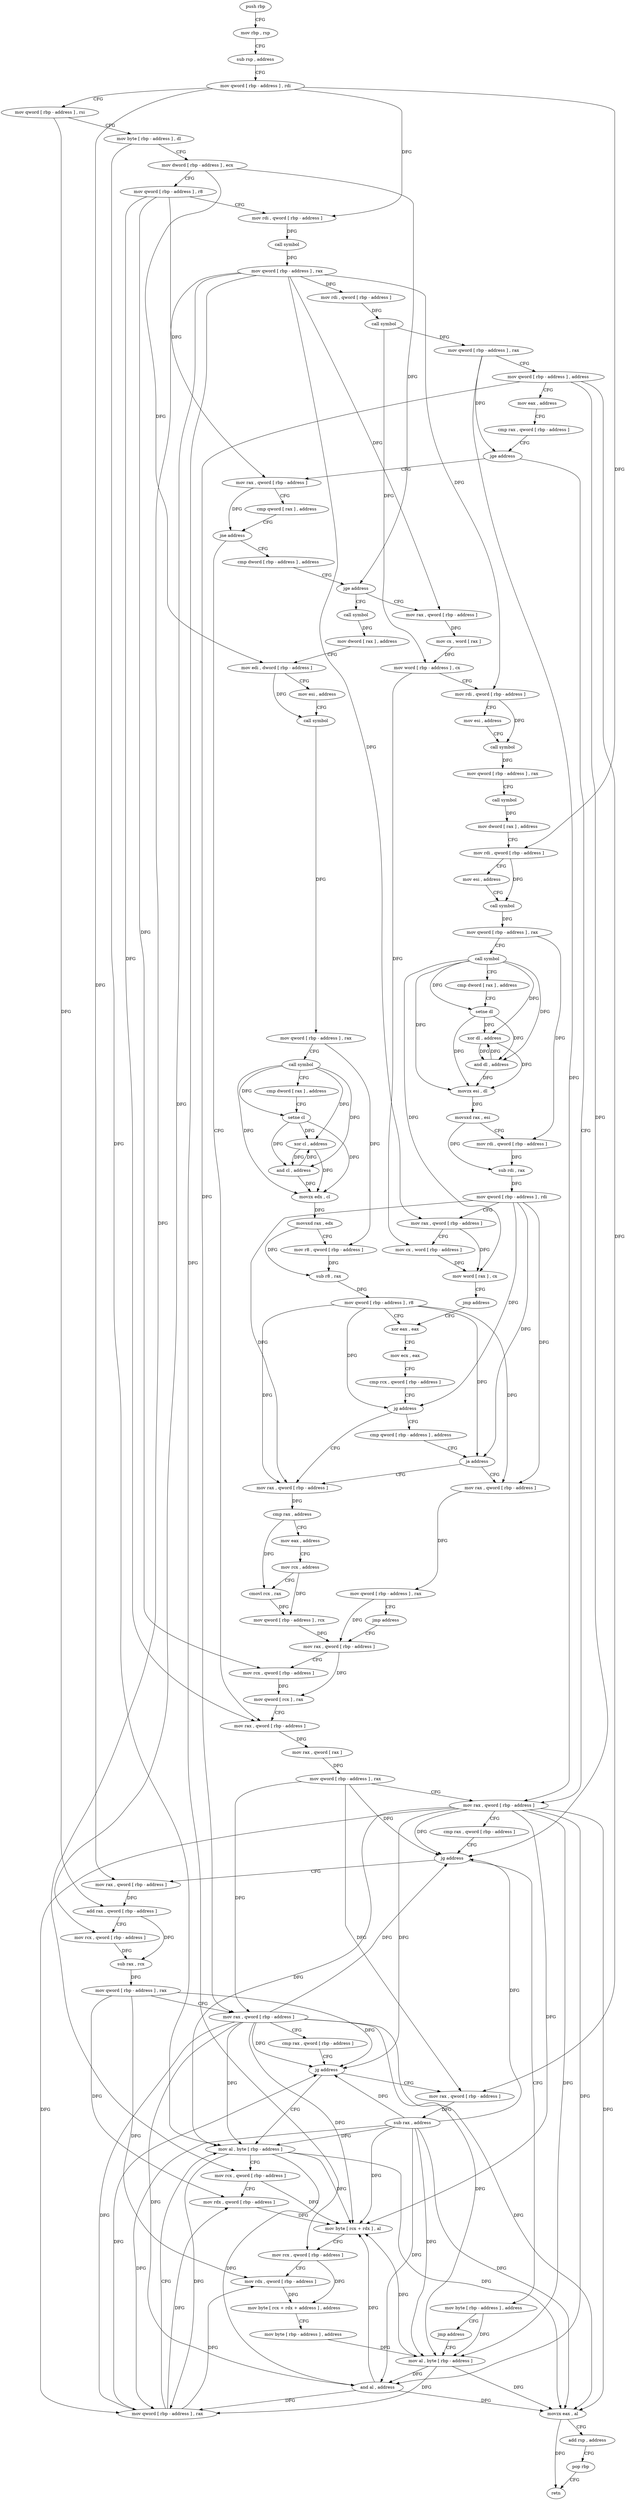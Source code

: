 digraph "func" {
"4251536" [label = "push rbp" ]
"4251537" [label = "mov rbp , rsp" ]
"4251540" [label = "sub rsp , address" ]
"4251544" [label = "mov qword [ rbp - address ] , rdi" ]
"4251548" [label = "mov qword [ rbp - address ] , rsi" ]
"4251552" [label = "mov byte [ rbp - address ] , dl" ]
"4251555" [label = "mov dword [ rbp - address ] , ecx" ]
"4251558" [label = "mov qword [ rbp - address ] , r8" ]
"4251562" [label = "mov rdi , qword [ rbp - address ]" ]
"4251566" [label = "call symbol" ]
"4251571" [label = "mov qword [ rbp - address ] , rax" ]
"4251575" [label = "mov rdi , qword [ rbp - address ]" ]
"4251579" [label = "call symbol" ]
"4251584" [label = "mov qword [ rbp - address ] , rax" ]
"4251588" [label = "mov qword [ rbp - address ] , address" ]
"4251596" [label = "mov eax , address" ]
"4251601" [label = "cmp rax , qword [ rbp - address ]" ]
"4251605" [label = "jge address" ]
"4251893" [label = "mov rax , qword [ rbp - address ]" ]
"4251611" [label = "mov rax , qword [ rbp - address ]" ]
"4251897" [label = "cmp rax , qword [ rbp - address ]" ]
"4251901" [label = "jg address" ]
"4251916" [label = "mov rax , qword [ rbp - address ]" ]
"4251907" [label = "mov byte [ rbp - address ] , address" ]
"4251615" [label = "cmp qword [ rax ] , address" ]
"4251619" [label = "jne address" ]
"4251882" [label = "mov rax , qword [ rbp - address ]" ]
"4251625" [label = "cmp dword [ rbp - address ] , address" ]
"4251920" [label = "add rax , qword [ rbp - address ]" ]
"4251924" [label = "mov rcx , qword [ rbp - address ]" ]
"4251928" [label = "sub rax , rcx" ]
"4251931" [label = "mov qword [ rbp - address ] , rax" ]
"4251935" [label = "mov rax , qword [ rbp - address ]" ]
"4251939" [label = "cmp rax , qword [ rbp - address ]" ]
"4251943" [label = "jg address" ]
"4251963" [label = "mov al , byte [ rbp - address ]" ]
"4251949" [label = "mov rax , qword [ rbp - address ]" ]
"4251911" [label = "jmp address" ]
"4251994" [label = "mov al , byte [ rbp - address ]" ]
"4251886" [label = "mov rax , qword [ rax ]" ]
"4251889" [label = "mov qword [ rbp - address ] , rax" ]
"4251629" [label = "jge address" ]
"4251743" [label = "call symbol" ]
"4251635" [label = "mov rax , qword [ rbp - address ]" ]
"4251966" [label = "mov rcx , qword [ rbp - address ]" ]
"4251970" [label = "mov rdx , qword [ rbp - address ]" ]
"4251974" [label = "mov byte [ rcx + rdx ] , al" ]
"4251977" [label = "mov rcx , qword [ rbp - address ]" ]
"4251981" [label = "mov rdx , qword [ rbp - address ]" ]
"4251985" [label = "mov byte [ rcx + rdx + address ] , address" ]
"4251990" [label = "mov byte [ rbp - address ] , address" ]
"4251953" [label = "sub rax , address" ]
"4251959" [label = "mov qword [ rbp - address ] , rax" ]
"4251997" [label = "and al , address" ]
"4251999" [label = "movzx eax , al" ]
"4252002" [label = "add rsp , address" ]
"4252006" [label = "pop rbp" ]
"4252007" [label = "retn" ]
"4251748" [label = "mov dword [ rax ] , address" ]
"4251754" [label = "mov edi , dword [ rbp - address ]" ]
"4251757" [label = "mov esi , address" ]
"4251762" [label = "call symbol" ]
"4251767" [label = "mov qword [ rbp - address ] , rax" ]
"4251771" [label = "call symbol" ]
"4251776" [label = "cmp dword [ rax ] , address" ]
"4251779" [label = "setne cl" ]
"4251782" [label = "xor cl , address" ]
"4251785" [label = "and cl , address" ]
"4251788" [label = "movzx edx , cl" ]
"4251791" [label = "movsxd rax , edx" ]
"4251794" [label = "mov r8 , qword [ rbp - address ]" ]
"4251798" [label = "sub r8 , rax" ]
"4251801" [label = "mov qword [ rbp - address ] , r8" ]
"4251805" [label = "xor eax , eax" ]
"4251639" [label = "mov cx , word [ rax ]" ]
"4251642" [label = "mov word [ rbp - address ] , cx" ]
"4251646" [label = "mov rdi , qword [ rbp - address ]" ]
"4251650" [label = "mov esi , address" ]
"4251655" [label = "call symbol" ]
"4251660" [label = "mov qword [ rbp - address ] , rax" ]
"4251664" [label = "call symbol" ]
"4251669" [label = "mov dword [ rax ] , address" ]
"4251675" [label = "mov rdi , qword [ rbp - address ]" ]
"4251679" [label = "mov esi , address" ]
"4251684" [label = "call symbol" ]
"4251689" [label = "mov qword [ rbp - address ] , rax" ]
"4251693" [label = "call symbol" ]
"4251698" [label = "cmp dword [ rax ] , address" ]
"4251701" [label = "setne dl" ]
"4251704" [label = "xor dl , address" ]
"4251707" [label = "and dl , address" ]
"4251710" [label = "movzx esi , dl" ]
"4251713" [label = "movsxd rax , esi" ]
"4251716" [label = "mov rdi , qword [ rbp - address ]" ]
"4251720" [label = "sub rdi , rax" ]
"4251723" [label = "mov qword [ rbp - address ] , rdi" ]
"4251727" [label = "mov rax , qword [ rbp - address ]" ]
"4251731" [label = "mov cx , word [ rbp - address ]" ]
"4251735" [label = "mov word [ rax ] , cx" ]
"4251738" [label = "jmp address" ]
"4251843" [label = "mov rax , qword [ rbp - address ]" ]
"4251847" [label = "cmp rax , address" ]
"4251851" [label = "mov eax , address" ]
"4251856" [label = "mov rcx , address" ]
"4251863" [label = "cmovl rcx , rax" ]
"4251867" [label = "mov qword [ rbp - address ] , rcx" ]
"4251871" [label = "mov rax , qword [ rbp - address ]" ]
"4251819" [label = "cmp qword [ rbp - address ] , address" ]
"4251824" [label = "ja address" ]
"4251830" [label = "mov rax , qword [ rbp - address ]" ]
"4251807" [label = "mov ecx , eax" ]
"4251809" [label = "cmp rcx , qword [ rbp - address ]" ]
"4251813" [label = "jg address" ]
"4251834" [label = "mov qword [ rbp - address ] , rax" ]
"4251838" [label = "jmp address" ]
"4251875" [label = "mov rcx , qword [ rbp - address ]" ]
"4251879" [label = "mov qword [ rcx ] , rax" ]
"4251536" -> "4251537" [ label = "CFG" ]
"4251537" -> "4251540" [ label = "CFG" ]
"4251540" -> "4251544" [ label = "CFG" ]
"4251544" -> "4251548" [ label = "CFG" ]
"4251544" -> "4251562" [ label = "DFG" ]
"4251544" -> "4251916" [ label = "DFG" ]
"4251544" -> "4251675" [ label = "DFG" ]
"4251548" -> "4251552" [ label = "CFG" ]
"4251548" -> "4251920" [ label = "DFG" ]
"4251552" -> "4251555" [ label = "CFG" ]
"4251552" -> "4251963" [ label = "DFG" ]
"4251555" -> "4251558" [ label = "CFG" ]
"4251555" -> "4251629" [ label = "DFG" ]
"4251555" -> "4251754" [ label = "DFG" ]
"4251558" -> "4251562" [ label = "CFG" ]
"4251558" -> "4251611" [ label = "DFG" ]
"4251558" -> "4251882" [ label = "DFG" ]
"4251558" -> "4251875" [ label = "DFG" ]
"4251562" -> "4251566" [ label = "DFG" ]
"4251566" -> "4251571" [ label = "DFG" ]
"4251571" -> "4251575" [ label = "DFG" ]
"4251571" -> "4251924" [ label = "DFG" ]
"4251571" -> "4251966" [ label = "DFG" ]
"4251571" -> "4251977" [ label = "DFG" ]
"4251571" -> "4251635" [ label = "DFG" ]
"4251571" -> "4251646" [ label = "DFG" ]
"4251571" -> "4251727" [ label = "DFG" ]
"4251575" -> "4251579" [ label = "DFG" ]
"4251579" -> "4251584" [ label = "DFG" ]
"4251579" -> "4251642" [ label = "DFG" ]
"4251584" -> "4251588" [ label = "CFG" ]
"4251584" -> "4251605" [ label = "DFG" ]
"4251584" -> "4251893" [ label = "DFG" ]
"4251588" -> "4251596" [ label = "CFG" ]
"4251588" -> "4251901" [ label = "DFG" ]
"4251588" -> "4251935" [ label = "DFG" ]
"4251588" -> "4251949" [ label = "DFG" ]
"4251596" -> "4251601" [ label = "CFG" ]
"4251601" -> "4251605" [ label = "CFG" ]
"4251605" -> "4251893" [ label = "CFG" ]
"4251605" -> "4251611" [ label = "CFG" ]
"4251893" -> "4251897" [ label = "CFG" ]
"4251893" -> "4251901" [ label = "DFG" ]
"4251893" -> "4251943" [ label = "DFG" ]
"4251893" -> "4251963" [ label = "DFG" ]
"4251893" -> "4251974" [ label = "DFG" ]
"4251893" -> "4251959" [ label = "DFG" ]
"4251893" -> "4251994" [ label = "DFG" ]
"4251893" -> "4251997" [ label = "DFG" ]
"4251893" -> "4251999" [ label = "DFG" ]
"4251611" -> "4251615" [ label = "CFG" ]
"4251611" -> "4251619" [ label = "DFG" ]
"4251897" -> "4251901" [ label = "CFG" ]
"4251901" -> "4251916" [ label = "CFG" ]
"4251901" -> "4251907" [ label = "CFG" ]
"4251916" -> "4251920" [ label = "DFG" ]
"4251907" -> "4251911" [ label = "CFG" ]
"4251907" -> "4251994" [ label = "DFG" ]
"4251615" -> "4251619" [ label = "CFG" ]
"4251619" -> "4251882" [ label = "CFG" ]
"4251619" -> "4251625" [ label = "CFG" ]
"4251882" -> "4251886" [ label = "DFG" ]
"4251625" -> "4251629" [ label = "CFG" ]
"4251920" -> "4251924" [ label = "CFG" ]
"4251920" -> "4251928" [ label = "DFG" ]
"4251924" -> "4251928" [ label = "DFG" ]
"4251928" -> "4251931" [ label = "DFG" ]
"4251931" -> "4251935" [ label = "CFG" ]
"4251931" -> "4251943" [ label = "DFG" ]
"4251931" -> "4251970" [ label = "DFG" ]
"4251931" -> "4251981" [ label = "DFG" ]
"4251935" -> "4251939" [ label = "CFG" ]
"4251935" -> "4251901" [ label = "DFG" ]
"4251935" -> "4251943" [ label = "DFG" ]
"4251935" -> "4251963" [ label = "DFG" ]
"4251935" -> "4251974" [ label = "DFG" ]
"4251935" -> "4251959" [ label = "DFG" ]
"4251935" -> "4251994" [ label = "DFG" ]
"4251935" -> "4251997" [ label = "DFG" ]
"4251935" -> "4251999" [ label = "DFG" ]
"4251939" -> "4251943" [ label = "CFG" ]
"4251943" -> "4251963" [ label = "CFG" ]
"4251943" -> "4251949" [ label = "CFG" ]
"4251963" -> "4251966" [ label = "CFG" ]
"4251963" -> "4251974" [ label = "DFG" ]
"4251963" -> "4251959" [ label = "DFG" ]
"4251963" -> "4251997" [ label = "DFG" ]
"4251963" -> "4251999" [ label = "DFG" ]
"4251949" -> "4251953" [ label = "DFG" ]
"4251911" -> "4251994" [ label = "CFG" ]
"4251994" -> "4251997" [ label = "DFG" ]
"4251994" -> "4251974" [ label = "DFG" ]
"4251994" -> "4251959" [ label = "DFG" ]
"4251994" -> "4251999" [ label = "DFG" ]
"4251886" -> "4251889" [ label = "DFG" ]
"4251889" -> "4251893" [ label = "CFG" ]
"4251889" -> "4251901" [ label = "DFG" ]
"4251889" -> "4251935" [ label = "DFG" ]
"4251889" -> "4251949" [ label = "DFG" ]
"4251629" -> "4251743" [ label = "CFG" ]
"4251629" -> "4251635" [ label = "CFG" ]
"4251743" -> "4251748" [ label = "DFG" ]
"4251635" -> "4251639" [ label = "DFG" ]
"4251966" -> "4251970" [ label = "CFG" ]
"4251966" -> "4251974" [ label = "DFG" ]
"4251970" -> "4251974" [ label = "DFG" ]
"4251974" -> "4251977" [ label = "CFG" ]
"4251977" -> "4251981" [ label = "CFG" ]
"4251977" -> "4251985" [ label = "DFG" ]
"4251981" -> "4251985" [ label = "DFG" ]
"4251985" -> "4251990" [ label = "CFG" ]
"4251990" -> "4251994" [ label = "DFG" ]
"4251953" -> "4251959" [ label = "DFG" ]
"4251953" -> "4251974" [ label = "DFG" ]
"4251953" -> "4251901" [ label = "DFG" ]
"4251953" -> "4251943" [ label = "DFG" ]
"4251953" -> "4251963" [ label = "DFG" ]
"4251953" -> "4251994" [ label = "DFG" ]
"4251953" -> "4251997" [ label = "DFG" ]
"4251953" -> "4251999" [ label = "DFG" ]
"4251959" -> "4251963" [ label = "CFG" ]
"4251959" -> "4251943" [ label = "DFG" ]
"4251959" -> "4251970" [ label = "DFG" ]
"4251959" -> "4251981" [ label = "DFG" ]
"4251997" -> "4251999" [ label = "DFG" ]
"4251997" -> "4251974" [ label = "DFG" ]
"4251997" -> "4251959" [ label = "DFG" ]
"4251999" -> "4252002" [ label = "CFG" ]
"4251999" -> "4252007" [ label = "DFG" ]
"4252002" -> "4252006" [ label = "CFG" ]
"4252006" -> "4252007" [ label = "CFG" ]
"4251748" -> "4251754" [ label = "CFG" ]
"4251754" -> "4251757" [ label = "CFG" ]
"4251754" -> "4251762" [ label = "DFG" ]
"4251757" -> "4251762" [ label = "CFG" ]
"4251762" -> "4251767" [ label = "DFG" ]
"4251767" -> "4251771" [ label = "CFG" ]
"4251767" -> "4251794" [ label = "DFG" ]
"4251771" -> "4251776" [ label = "CFG" ]
"4251771" -> "4251779" [ label = "DFG" ]
"4251771" -> "4251782" [ label = "DFG" ]
"4251771" -> "4251785" [ label = "DFG" ]
"4251771" -> "4251788" [ label = "DFG" ]
"4251776" -> "4251779" [ label = "CFG" ]
"4251779" -> "4251782" [ label = "DFG" ]
"4251779" -> "4251785" [ label = "DFG" ]
"4251779" -> "4251788" [ label = "DFG" ]
"4251782" -> "4251785" [ label = "DFG" ]
"4251782" -> "4251788" [ label = "DFG" ]
"4251785" -> "4251788" [ label = "DFG" ]
"4251785" -> "4251782" [ label = "DFG" ]
"4251788" -> "4251791" [ label = "DFG" ]
"4251791" -> "4251794" [ label = "CFG" ]
"4251791" -> "4251798" [ label = "DFG" ]
"4251794" -> "4251798" [ label = "DFG" ]
"4251798" -> "4251801" [ label = "DFG" ]
"4251801" -> "4251805" [ label = "CFG" ]
"4251801" -> "4251813" [ label = "DFG" ]
"4251801" -> "4251843" [ label = "DFG" ]
"4251801" -> "4251824" [ label = "DFG" ]
"4251801" -> "4251830" [ label = "DFG" ]
"4251805" -> "4251807" [ label = "CFG" ]
"4251639" -> "4251642" [ label = "DFG" ]
"4251642" -> "4251646" [ label = "CFG" ]
"4251642" -> "4251731" [ label = "DFG" ]
"4251646" -> "4251650" [ label = "CFG" ]
"4251646" -> "4251655" [ label = "DFG" ]
"4251650" -> "4251655" [ label = "CFG" ]
"4251655" -> "4251660" [ label = "DFG" ]
"4251660" -> "4251664" [ label = "CFG" ]
"4251664" -> "4251669" [ label = "DFG" ]
"4251669" -> "4251675" [ label = "CFG" ]
"4251675" -> "4251679" [ label = "CFG" ]
"4251675" -> "4251684" [ label = "DFG" ]
"4251679" -> "4251684" [ label = "CFG" ]
"4251684" -> "4251689" [ label = "DFG" ]
"4251689" -> "4251693" [ label = "CFG" ]
"4251689" -> "4251716" [ label = "DFG" ]
"4251693" -> "4251698" [ label = "CFG" ]
"4251693" -> "4251701" [ label = "DFG" ]
"4251693" -> "4251735" [ label = "DFG" ]
"4251693" -> "4251704" [ label = "DFG" ]
"4251693" -> "4251707" [ label = "DFG" ]
"4251693" -> "4251710" [ label = "DFG" ]
"4251698" -> "4251701" [ label = "CFG" ]
"4251701" -> "4251704" [ label = "DFG" ]
"4251701" -> "4251707" [ label = "DFG" ]
"4251701" -> "4251710" [ label = "DFG" ]
"4251704" -> "4251707" [ label = "DFG" ]
"4251704" -> "4251710" [ label = "DFG" ]
"4251707" -> "4251710" [ label = "DFG" ]
"4251707" -> "4251704" [ label = "DFG" ]
"4251710" -> "4251713" [ label = "DFG" ]
"4251713" -> "4251716" [ label = "CFG" ]
"4251713" -> "4251720" [ label = "DFG" ]
"4251716" -> "4251720" [ label = "DFG" ]
"4251720" -> "4251723" [ label = "DFG" ]
"4251723" -> "4251727" [ label = "CFG" ]
"4251723" -> "4251813" [ label = "DFG" ]
"4251723" -> "4251843" [ label = "DFG" ]
"4251723" -> "4251824" [ label = "DFG" ]
"4251723" -> "4251830" [ label = "DFG" ]
"4251727" -> "4251731" [ label = "CFG" ]
"4251727" -> "4251735" [ label = "DFG" ]
"4251731" -> "4251735" [ label = "DFG" ]
"4251735" -> "4251738" [ label = "CFG" ]
"4251738" -> "4251805" [ label = "CFG" ]
"4251843" -> "4251847" [ label = "DFG" ]
"4251847" -> "4251851" [ label = "CFG" ]
"4251847" -> "4251863" [ label = "DFG" ]
"4251851" -> "4251856" [ label = "CFG" ]
"4251856" -> "4251863" [ label = "CFG" ]
"4251856" -> "4251867" [ label = "DFG" ]
"4251863" -> "4251867" [ label = "DFG" ]
"4251867" -> "4251871" [ label = "DFG" ]
"4251871" -> "4251875" [ label = "CFG" ]
"4251871" -> "4251879" [ label = "DFG" ]
"4251819" -> "4251824" [ label = "CFG" ]
"4251824" -> "4251843" [ label = "CFG" ]
"4251824" -> "4251830" [ label = "CFG" ]
"4251830" -> "4251834" [ label = "DFG" ]
"4251807" -> "4251809" [ label = "CFG" ]
"4251809" -> "4251813" [ label = "CFG" ]
"4251813" -> "4251843" [ label = "CFG" ]
"4251813" -> "4251819" [ label = "CFG" ]
"4251834" -> "4251838" [ label = "CFG" ]
"4251834" -> "4251871" [ label = "DFG" ]
"4251838" -> "4251871" [ label = "CFG" ]
"4251875" -> "4251879" [ label = "DFG" ]
"4251879" -> "4251882" [ label = "CFG" ]
}
